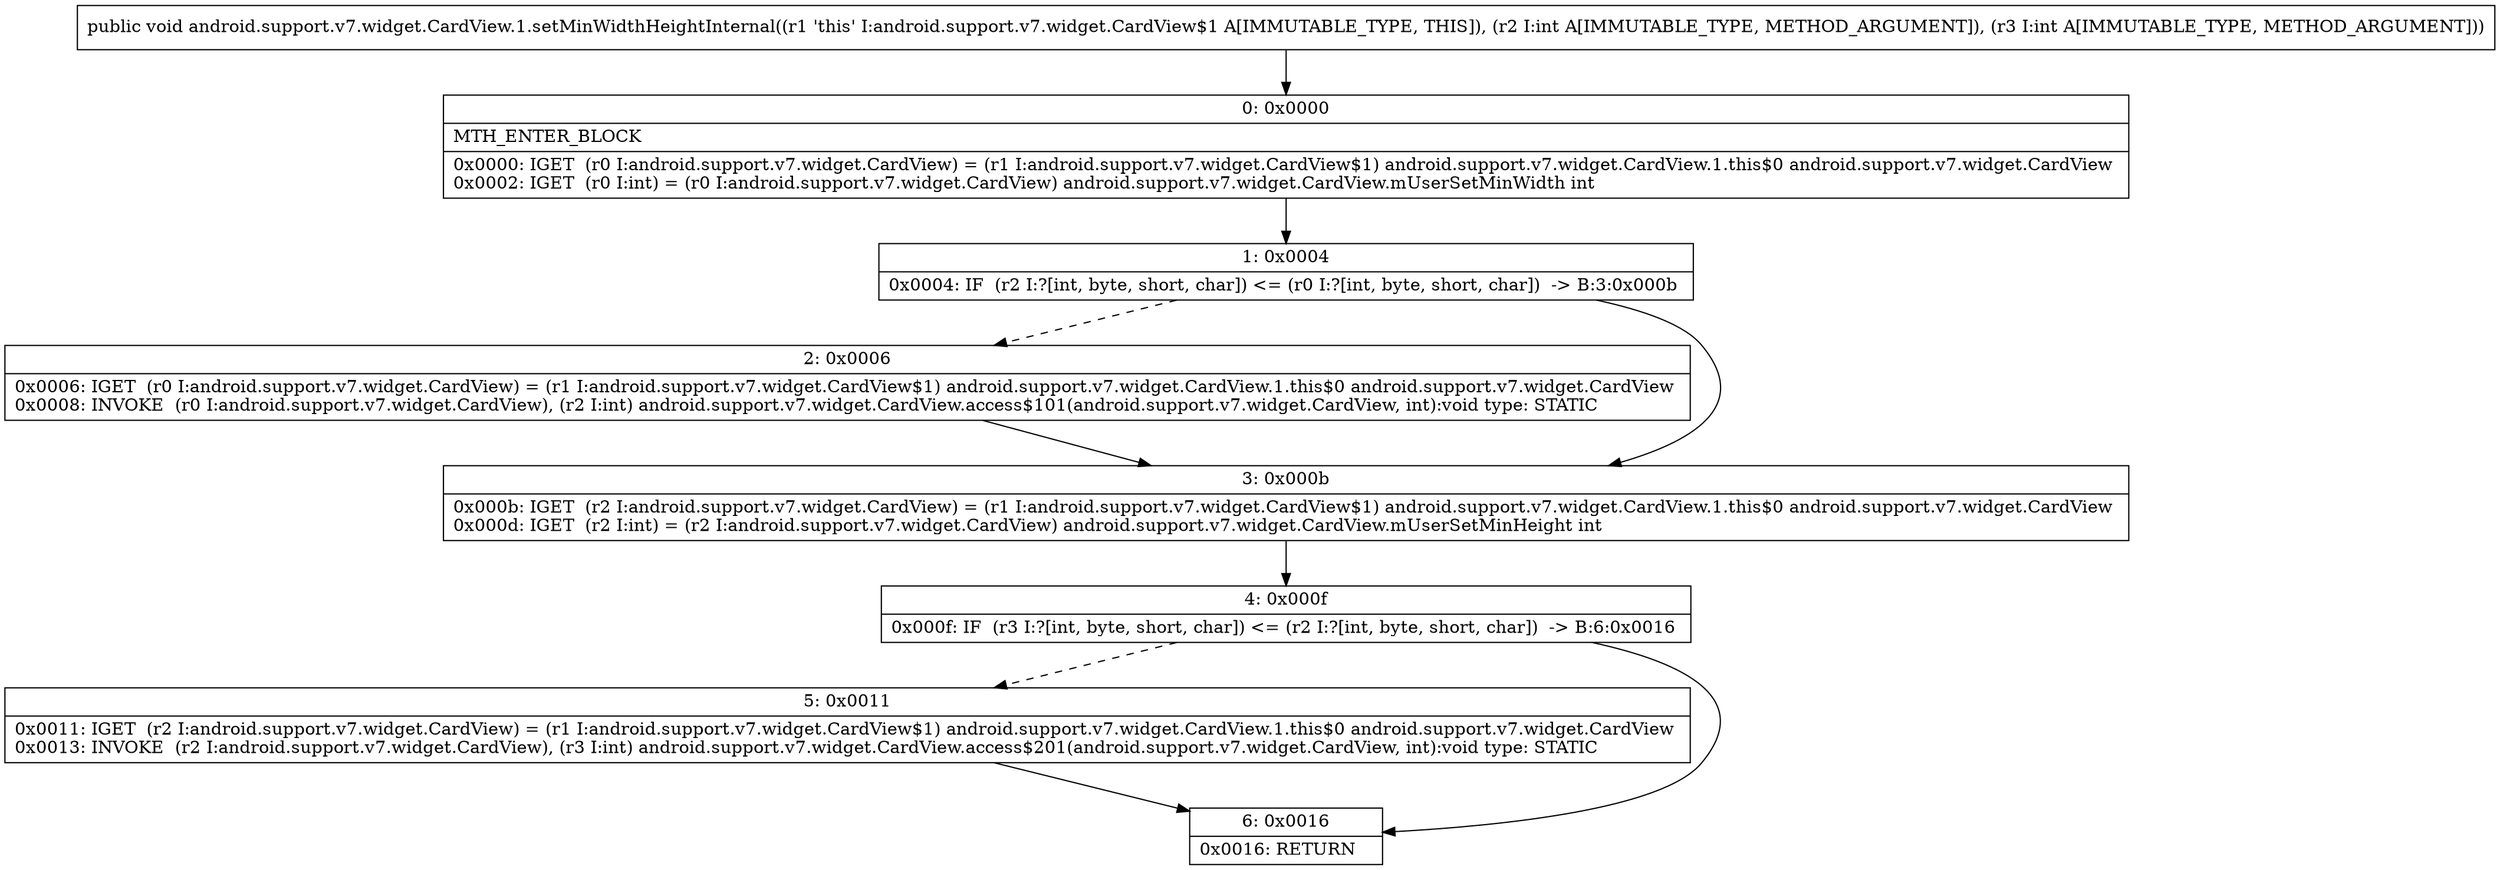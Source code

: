 digraph "CFG forandroid.support.v7.widget.CardView.1.setMinWidthHeightInternal(II)V" {
Node_0 [shape=record,label="{0\:\ 0x0000|MTH_ENTER_BLOCK\l|0x0000: IGET  (r0 I:android.support.v7.widget.CardView) = (r1 I:android.support.v7.widget.CardView$1) android.support.v7.widget.CardView.1.this$0 android.support.v7.widget.CardView \l0x0002: IGET  (r0 I:int) = (r0 I:android.support.v7.widget.CardView) android.support.v7.widget.CardView.mUserSetMinWidth int \l}"];
Node_1 [shape=record,label="{1\:\ 0x0004|0x0004: IF  (r2 I:?[int, byte, short, char]) \<= (r0 I:?[int, byte, short, char])  \-\> B:3:0x000b \l}"];
Node_2 [shape=record,label="{2\:\ 0x0006|0x0006: IGET  (r0 I:android.support.v7.widget.CardView) = (r1 I:android.support.v7.widget.CardView$1) android.support.v7.widget.CardView.1.this$0 android.support.v7.widget.CardView \l0x0008: INVOKE  (r0 I:android.support.v7.widget.CardView), (r2 I:int) android.support.v7.widget.CardView.access$101(android.support.v7.widget.CardView, int):void type: STATIC \l}"];
Node_3 [shape=record,label="{3\:\ 0x000b|0x000b: IGET  (r2 I:android.support.v7.widget.CardView) = (r1 I:android.support.v7.widget.CardView$1) android.support.v7.widget.CardView.1.this$0 android.support.v7.widget.CardView \l0x000d: IGET  (r2 I:int) = (r2 I:android.support.v7.widget.CardView) android.support.v7.widget.CardView.mUserSetMinHeight int \l}"];
Node_4 [shape=record,label="{4\:\ 0x000f|0x000f: IF  (r3 I:?[int, byte, short, char]) \<= (r2 I:?[int, byte, short, char])  \-\> B:6:0x0016 \l}"];
Node_5 [shape=record,label="{5\:\ 0x0011|0x0011: IGET  (r2 I:android.support.v7.widget.CardView) = (r1 I:android.support.v7.widget.CardView$1) android.support.v7.widget.CardView.1.this$0 android.support.v7.widget.CardView \l0x0013: INVOKE  (r2 I:android.support.v7.widget.CardView), (r3 I:int) android.support.v7.widget.CardView.access$201(android.support.v7.widget.CardView, int):void type: STATIC \l}"];
Node_6 [shape=record,label="{6\:\ 0x0016|0x0016: RETURN   \l}"];
MethodNode[shape=record,label="{public void android.support.v7.widget.CardView.1.setMinWidthHeightInternal((r1 'this' I:android.support.v7.widget.CardView$1 A[IMMUTABLE_TYPE, THIS]), (r2 I:int A[IMMUTABLE_TYPE, METHOD_ARGUMENT]), (r3 I:int A[IMMUTABLE_TYPE, METHOD_ARGUMENT])) }"];
MethodNode -> Node_0;
Node_0 -> Node_1;
Node_1 -> Node_2[style=dashed];
Node_1 -> Node_3;
Node_2 -> Node_3;
Node_3 -> Node_4;
Node_4 -> Node_5[style=dashed];
Node_4 -> Node_6;
Node_5 -> Node_6;
}

